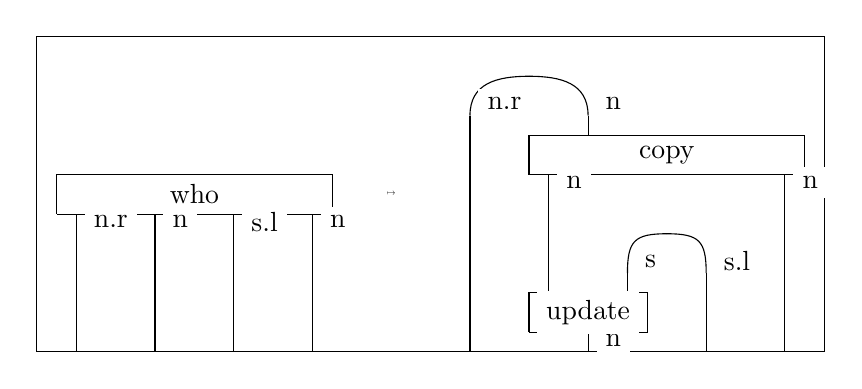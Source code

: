 \begin{tikzpicture}[baseline=(0.base)]
\begin{pgfonlayer}{nodelayer}
\node (0) at (0, 2.0) {};
\node [] (1) at (0, 0) {};
\node [] (2) at (10.0, 0) {};
\node [] (3) at (10.0, 4) {};
\node [] (4) at (0, 4) {};
\node [] (5) at (0.5, 1.75) {};
\node [] (6) at (0.5, 0) {};
\node [style=none, fill=white, right] (7) at (0.6, 1.65) {n.r};
\node [] (8) at (1.5, 1.75) {};
\node [] (9) at (1.5, 0) {};
\node [style=none, fill=white, right] (10) at (1.6, 1.65) {n};
\node [] (11) at (2.5, 1.75) {};
\node [] (12) at (2.5, 0) {};
\node [style=none, fill=white, right] (13) at (2.6, 1.65) {s.l};
\node [] (14) at (3.5, 1.75) {};
\node [] (15) at (3.5, 0) {};
\node [style=none, fill=white, right] (16) at (3.6, 1.65) {n};
\node [] (17) at (6.25, 3.5) {};
\node [] (18) at (5.5, 3) {};
\node [] (19) at (7.0, 3) {};
\node [] (20) at (5.5, 0) {};
\node [style=none, fill=white, right] (21) at (5.6, 3.15) {n.r};
\node [] (22) at (7.0, 2.75) {};
\node [style=none, fill=white, right] (23) at (7.1, 3.15) {n};
\node [] (24) at (6.5, 2.25) {};
\node [] (25) at (6.5, 0.75) {};
\node [style=none, fill=white, right] (26) at (6.6, 2.15) {n};
\node [] (27) at (9.5, 2.25) {};
\node [] (28) at (9.5, 0) {};
\node [style=none, fill=white, right] (29) at (9.6, 2.15) {n};
\node [] (30) at (8.0, 1.5) {};
\node [] (31) at (7.5, 1) {};
\node [] (32) at (8.5, 1) {};
\node [] (33) at (7.5, 0.75) {};
\node [style=none, fill=white, right] (34) at (7.6, 1.15) {s};
\node [] (35) at (8.5, 0) {};
\node [style=none, fill=white, right] (36) at (8.6, 1.15) {s.l};
\node [] (37) at (7.0, 0.25) {};
\node [] (38) at (7.0, 0) {};
\node [style=none, fill=white, right] (39) at (7.1, 0.15) {n};
\node [] (40) at (0.25, 1.75) {};
\node [] (41) at (0.25, 2.25) {};
\node [] (42) at (3.75, 2.25) {};
\node [] (43) at (3.75, 1.75) {};
\node [style=none, fill=white] (44) at (2.0, 2.0) {who};
\node [] (45) at (6.25, 2.25) {};
\node [] (46) at (6.25, 2.75) {};
\node [] (47) at (9.75, 2.75) {};
\node [] (48) at (9.75, 2.25) {};
\node [style=none, fill=white] (49) at (8.0, 2.5) {copy};
\node [] (50) at (6.25, 0.25) {};
\node [] (51) at (6.25, 0.75) {};
\node [] (52) at (7.75, 0.75) {};
\node [] (53) at (7.75, 0.25) {};
\node [style=none, fill=white] (54) at (7.0, 0.5) {update};
\node [circle, fill=white, scale=0.316] (55) at (4.5, 2.0) {$\mapsto$};
\end{pgfonlayer}
\begin{pgfonlayer}{edgelayer}
\draw [-, fill={white}] (1.center) to (2.center) to (3.center) to (4.center) to (1.center);
\draw [in=90, out=-90] (5.center) to (6.center);
\draw [in=90, out=-90] (8.center) to (9.center);
\draw [in=90, out=-90] (11.center) to (12.center);
\draw [in=90, out=-90] (14.center) to (15.center);
\draw [in=90, out=180, looseness=1.165] (17.center) to (18.center);
\draw [in=90, out=0, looseness=1.165] (17.center) to (19.center);
\draw [in=90, out=-90] (18.center) to (20.center);
\draw [in=90, out=-90] (19.center) to (22.center);
\draw [in=90, out=-90] (24.center) to (25.center);
\draw [in=90, out=-90] (27.center) to (28.center);
\draw [in=90, out=180, looseness=1.485] (30.center) to (31.center);
\draw [in=90, out=0, looseness=1.485] (30.center) to (32.center);
\draw [in=90, out=-90] (31.center) to (33.center);
\draw [in=90, out=-90] (32.center) to (35.center);
\draw [in=90, out=-90] (37.center) to (38.center);
\draw [-, fill={white}] (40.center) to (41.center) to (42.center) to (43.center) to (40.center);
\draw [-, fill={white}] (45.center) to (46.center) to (47.center) to (48.center) to (45.center);
\draw [-, fill={white}] (50.center) to (51.center) to (52.center) to (53.center) to (50.center);
\end{pgfonlayer}
\end{tikzpicture}

